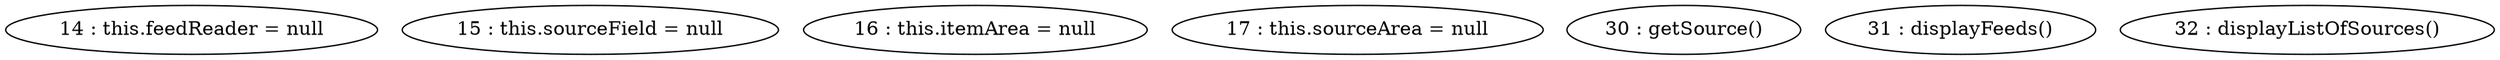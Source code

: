 digraph G {
"14 : this.feedReader = null"
"15 : this.sourceField = null"
"16 : this.itemArea = null"
"17 : this.sourceArea = null"
"30 : getSource()"
"31 : displayFeeds()"
"32 : displayListOfSources()"
}
